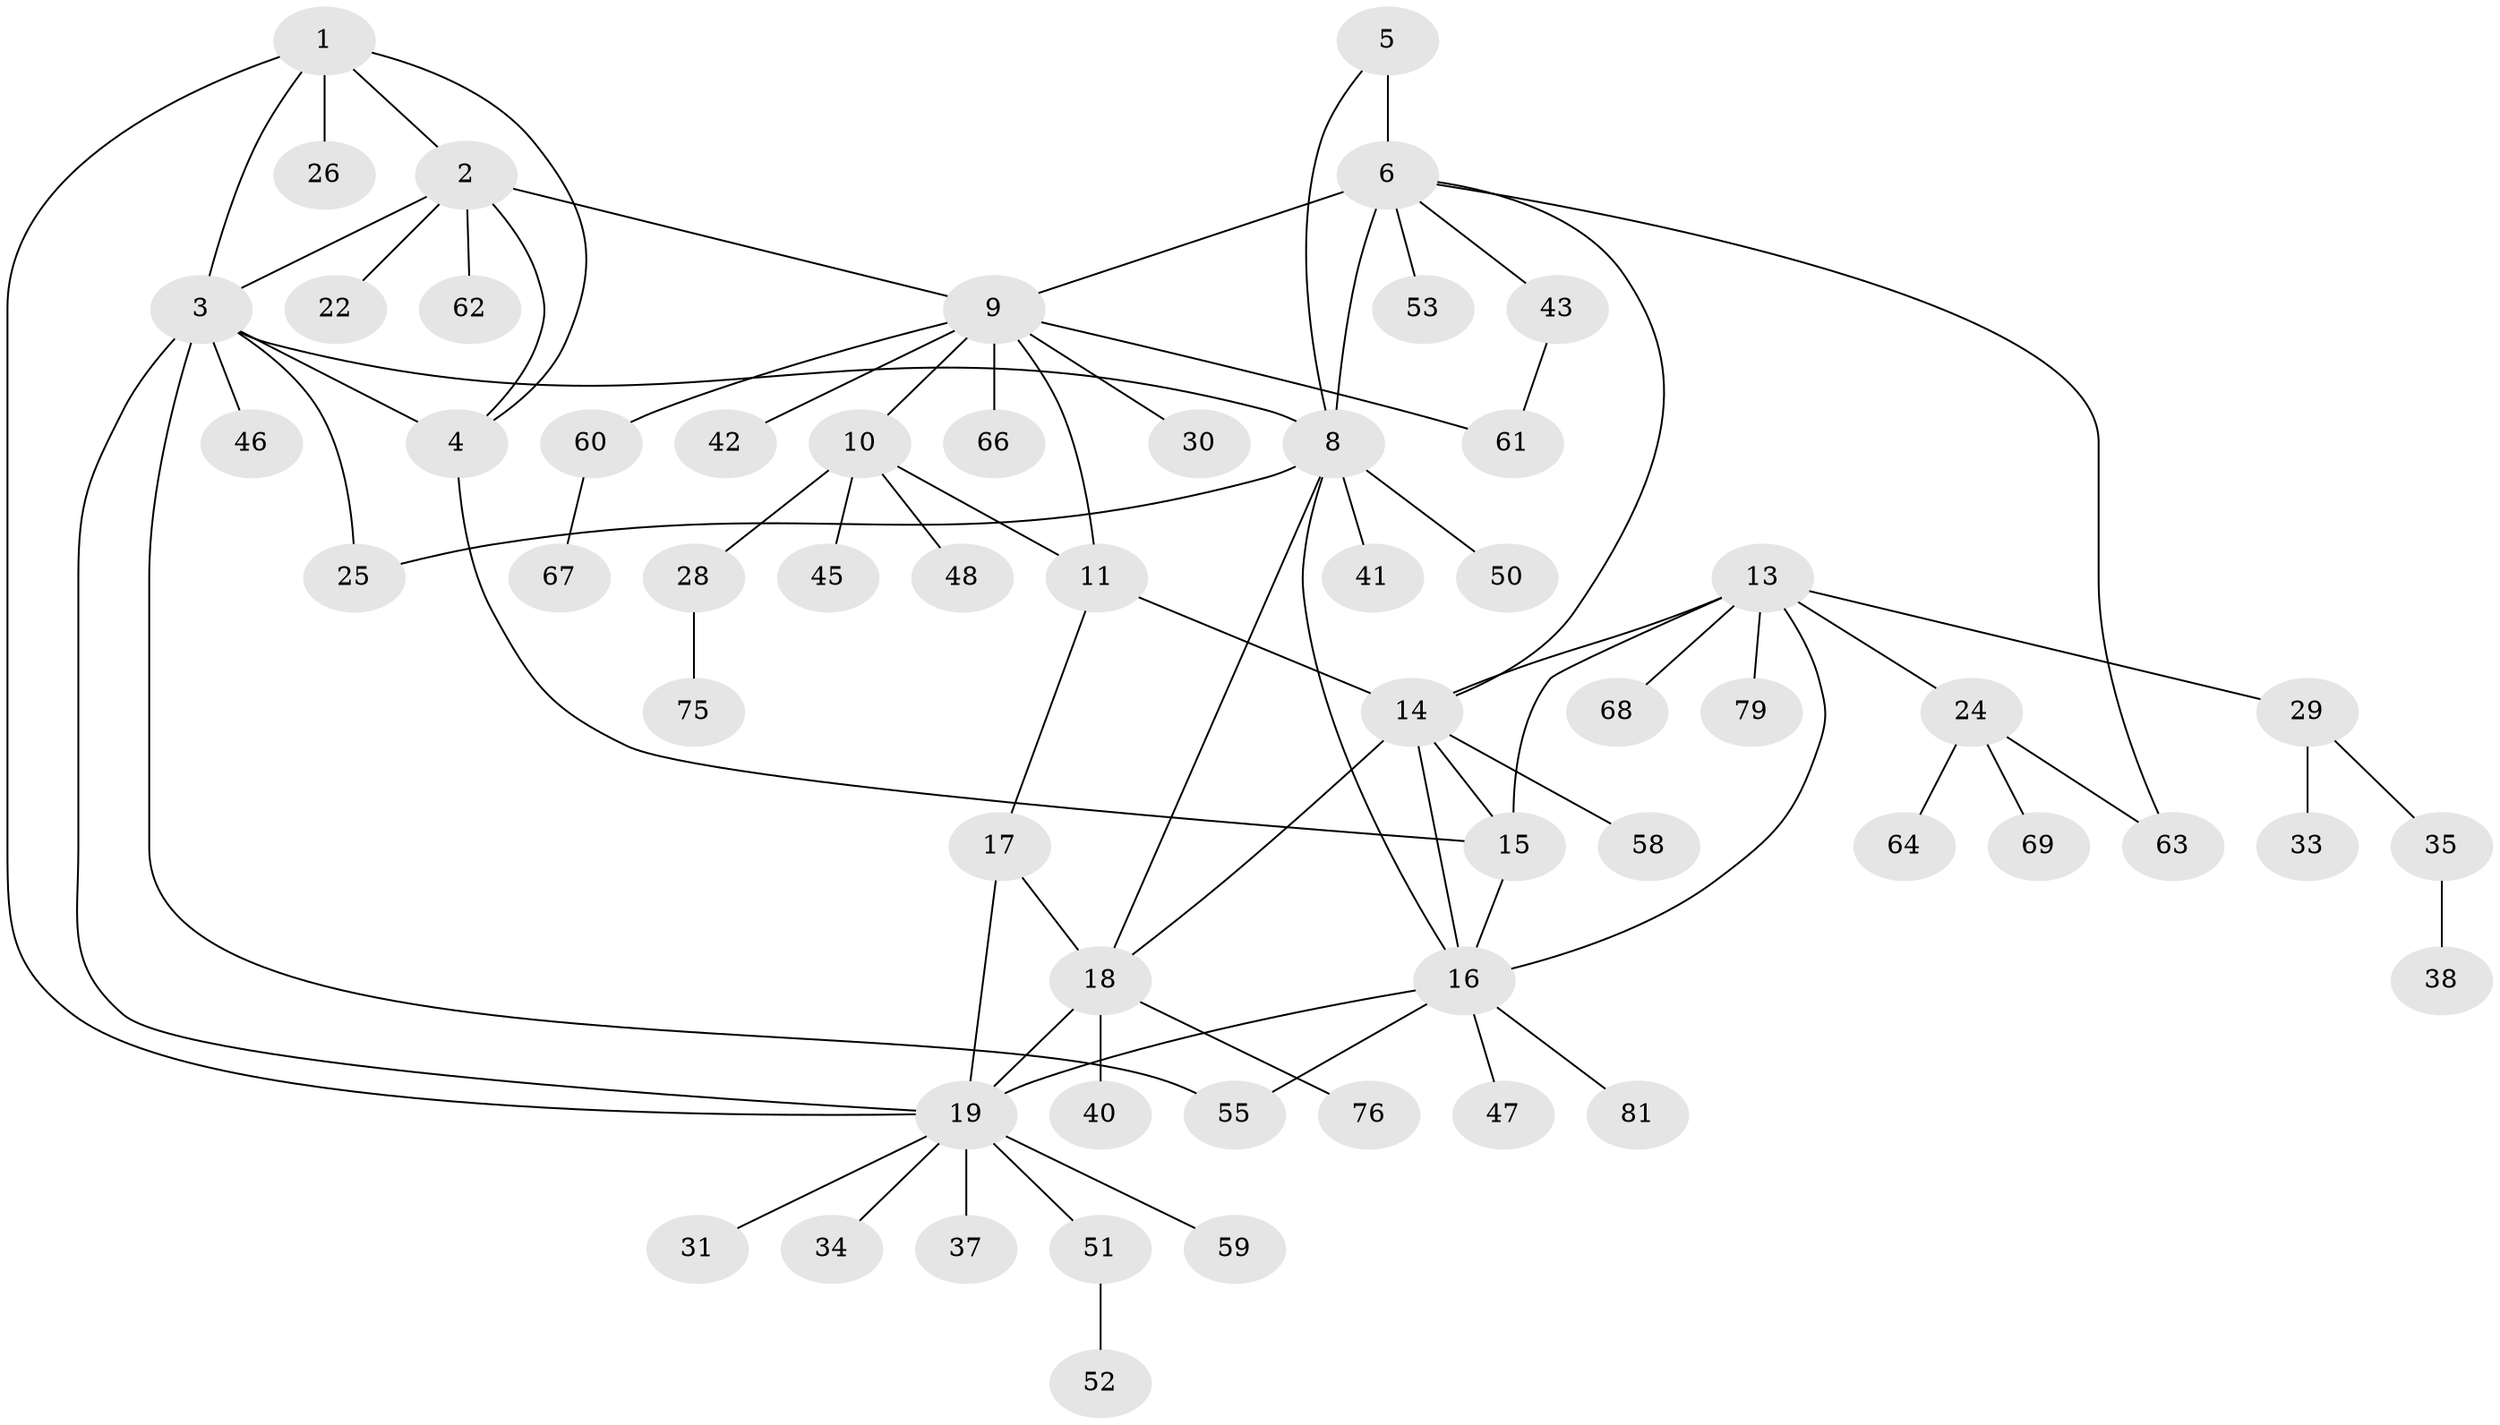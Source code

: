 // Generated by graph-tools (version 1.1) at 2025/24/03/03/25 07:24:09]
// undirected, 58 vertices, 79 edges
graph export_dot {
graph [start="1"]
  node [color=gray90,style=filled];
  1 [super="+36"];
  2 [super="+78"];
  3 [super="+27"];
  4 [super="+21"];
  5;
  6 [super="+7"];
  8 [super="+57"];
  9 [super="+12"];
  10 [super="+54"];
  11;
  13 [super="+70"];
  14 [super="+80"];
  15;
  16 [super="+23"];
  17 [super="+39"];
  18 [super="+44"];
  19 [super="+20"];
  22;
  24 [super="+32"];
  25;
  26;
  28 [super="+73"];
  29 [super="+49"];
  30;
  31;
  33;
  34;
  35 [super="+56"];
  37;
  38;
  40;
  41;
  42;
  43;
  45;
  46;
  47;
  48;
  50;
  51;
  52;
  53 [super="+65"];
  55;
  58;
  59 [super="+77"];
  60;
  61 [super="+72"];
  62;
  63 [super="+71"];
  64;
  66 [super="+74"];
  67;
  68;
  69;
  75;
  76;
  79;
  81;
  1 -- 2;
  1 -- 3;
  1 -- 4;
  1 -- 26;
  1 -- 19;
  2 -- 3;
  2 -- 4;
  2 -- 22;
  2 -- 62;
  2 -- 9;
  3 -- 4;
  3 -- 8;
  3 -- 25;
  3 -- 46;
  3 -- 55;
  3 -- 19;
  4 -- 15;
  5 -- 6 [weight=2];
  5 -- 8;
  6 -- 8 [weight=2];
  6 -- 9;
  6 -- 14;
  6 -- 43;
  6 -- 53;
  6 -- 63;
  8 -- 18;
  8 -- 25;
  8 -- 41;
  8 -- 50;
  8 -- 16;
  9 -- 10 [weight=2];
  9 -- 11 [weight=2];
  9 -- 30;
  9 -- 60;
  9 -- 66;
  9 -- 42;
  9 -- 61;
  10 -- 11;
  10 -- 28;
  10 -- 45;
  10 -- 48;
  11 -- 14;
  11 -- 17;
  13 -- 14;
  13 -- 15;
  13 -- 16;
  13 -- 24;
  13 -- 29;
  13 -- 68;
  13 -- 79;
  14 -- 15;
  14 -- 16;
  14 -- 58;
  14 -- 18;
  15 -- 16;
  16 -- 19;
  16 -- 47;
  16 -- 81;
  16 -- 55;
  17 -- 18;
  17 -- 19 [weight=2];
  18 -- 19 [weight=2];
  18 -- 40;
  18 -- 76;
  19 -- 31;
  19 -- 34;
  19 -- 51;
  19 -- 59;
  19 -- 37;
  24 -- 63;
  24 -- 64;
  24 -- 69;
  28 -- 75;
  29 -- 33;
  29 -- 35;
  35 -- 38;
  43 -- 61;
  51 -- 52;
  60 -- 67;
}
